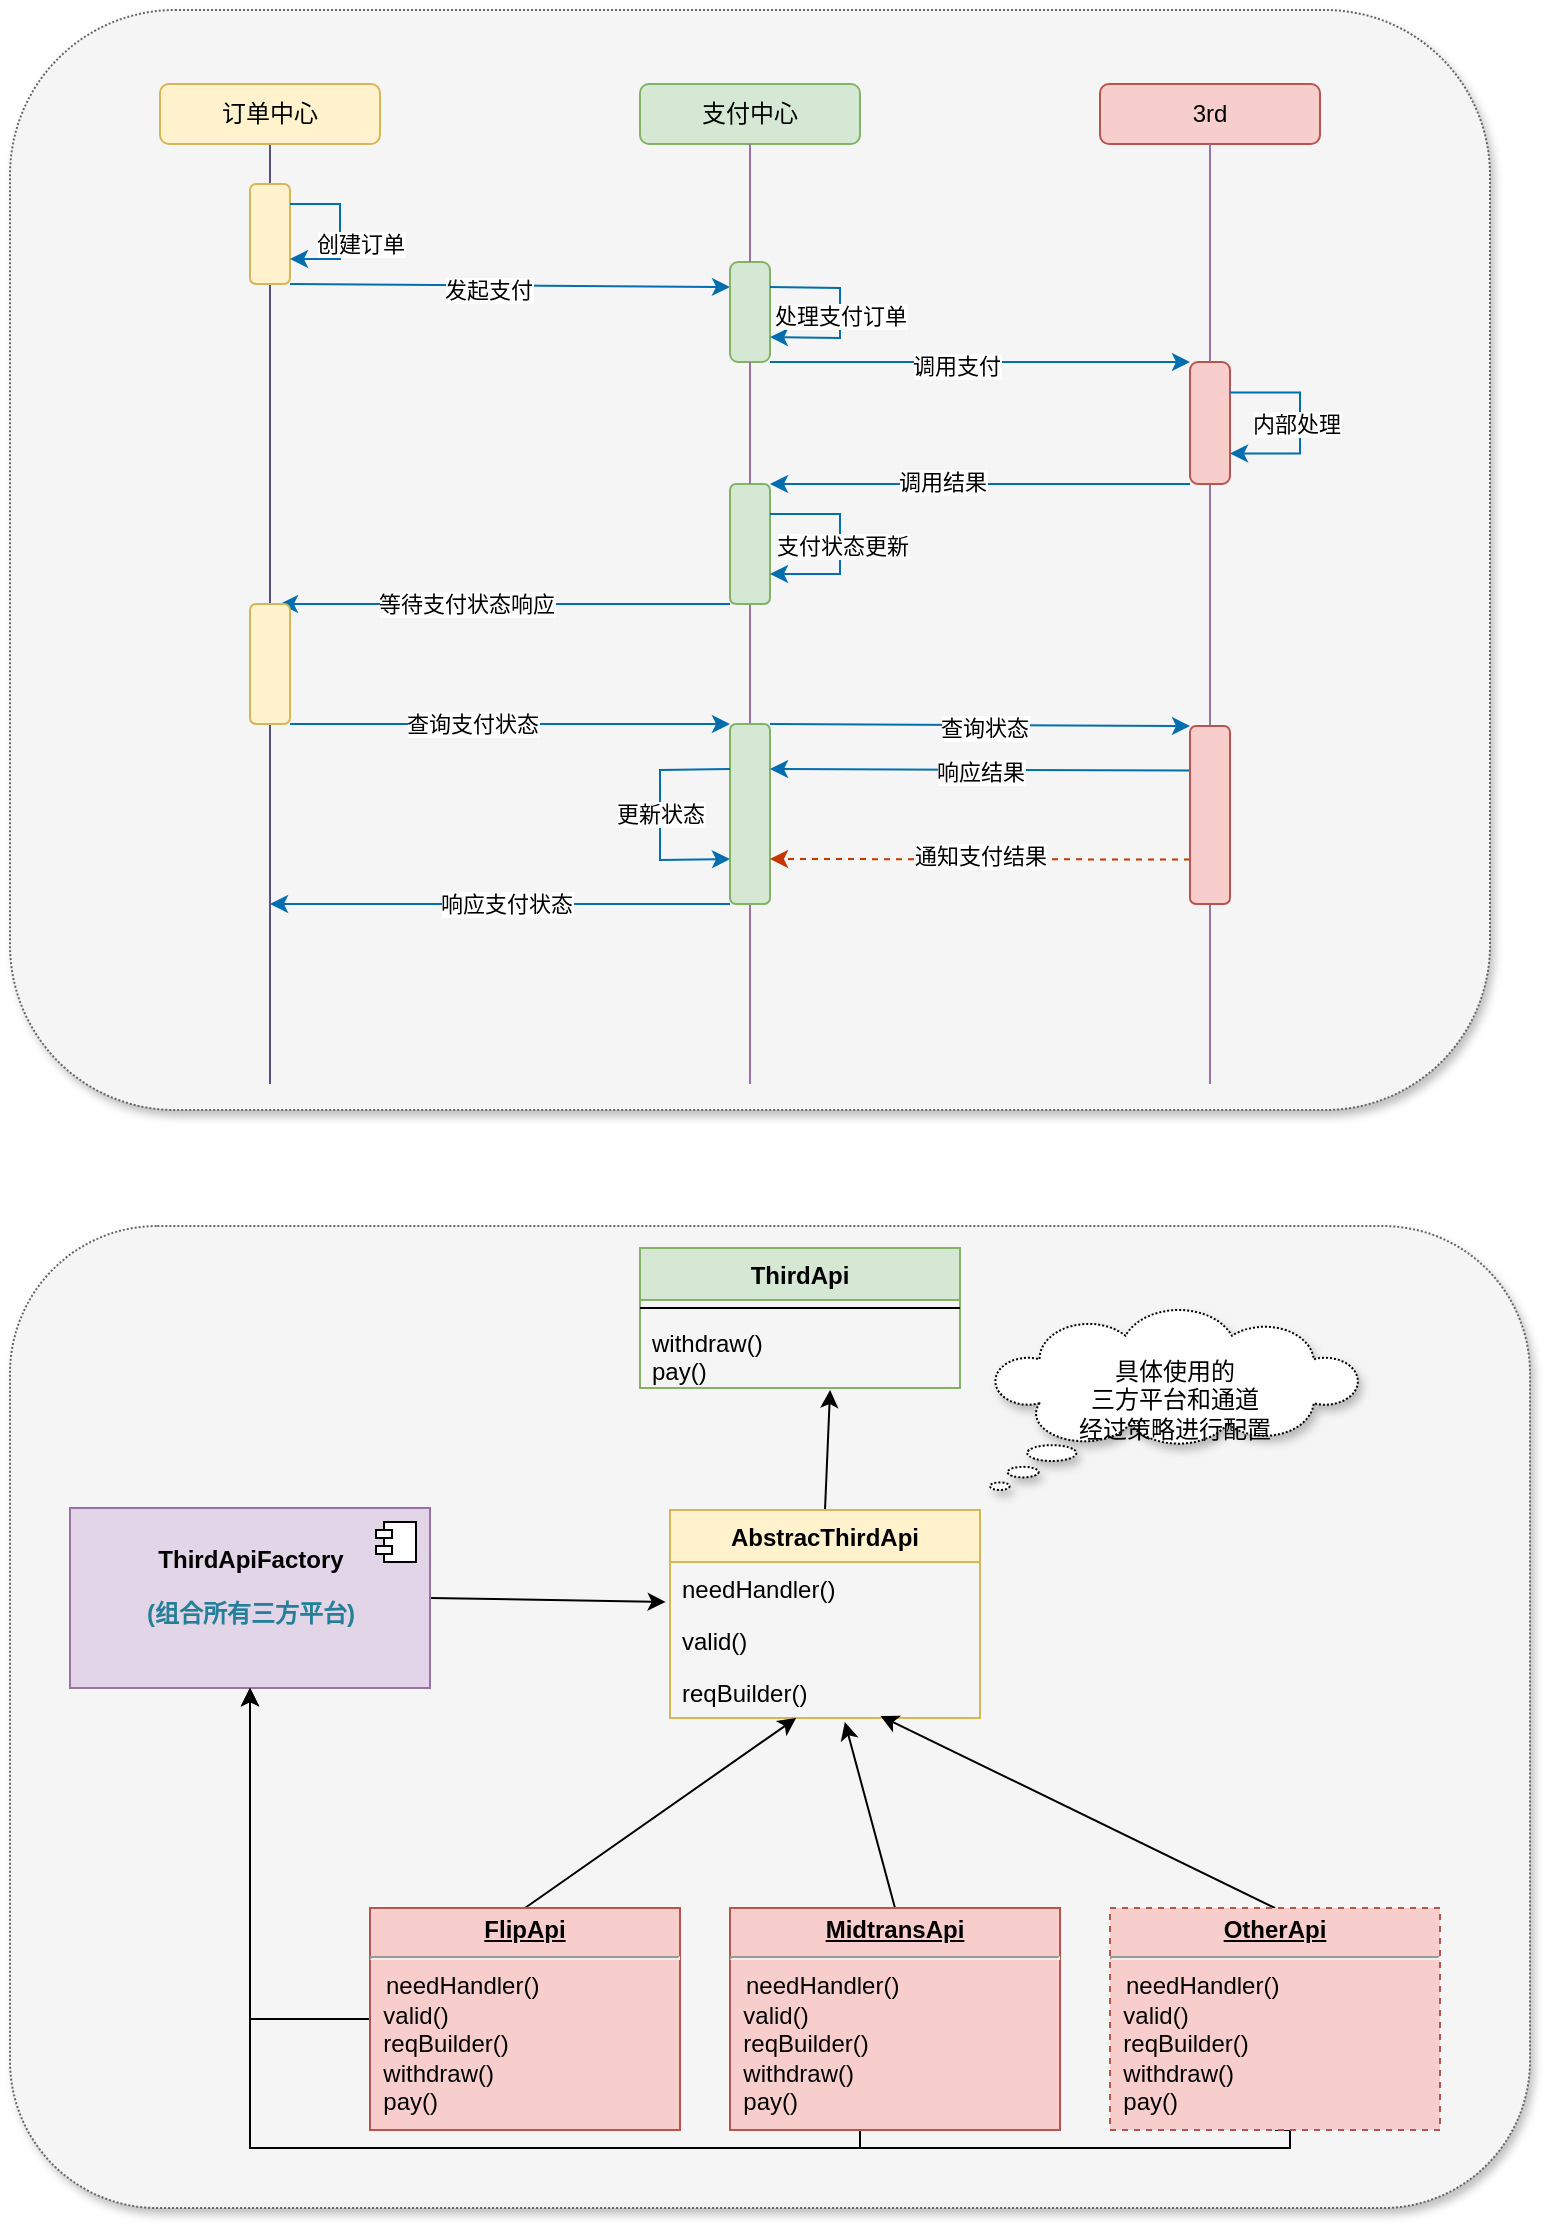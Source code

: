 <mxfile version="16.4.2" type="github">
  <diagram id="hDgSXtl1pIS-HQbCwnqq" name="Page-1">
    <mxGraphModel dx="946" dy="604" grid="1" gridSize="10" guides="1" tooltips="1" connect="1" arrows="1" fold="1" page="1" pageScale="1" pageWidth="1200" pageHeight="1600" background="#ffffff" math="0" shadow="0">
      <root>
        <mxCell id="0" />
        <mxCell id="1" parent="0" />
        <mxCell id="86GMISHKl90TJAuDP3zU-80" value="" style="rounded=1;whiteSpace=wrap;html=1;shadow=1;dashed=1;dashPattern=1 1;fillColor=#f5f5f5;strokeColor=#666666;fontColor=#333333;" vertex="1" parent="1">
          <mxGeometry x="230" y="70" width="740" height="550" as="geometry" />
        </mxCell>
        <mxCell id="86GMISHKl90TJAuDP3zU-79" value="" style="rounded=1;whiteSpace=wrap;html=1;shadow=1;fillColor=#f5f5f5;strokeColor=#666666;fontColor=#333333;dashed=1;dashPattern=1 1;" vertex="1" parent="1">
          <mxGeometry x="230" y="678" width="760" height="491" as="geometry" />
        </mxCell>
        <mxCell id="KyNgDCiQDorarltKWVj6-1" value="" style="edgeStyle=orthogonalEdgeStyle;rounded=0;orthogonalLoop=1;jettySize=auto;html=1;exitX=0.5;exitY=1;exitDx=0;exitDy=0;endArrow=none;shadow=0;strokeColor=#56517e;fillColor=#d0cee2;" parent="1" source="KyNgDCiQDorarltKWVj6-3" target="KyNgDCiQDorarltKWVj6-31" edge="1">
          <mxGeometry relative="1" as="geometry">
            <mxPoint x="360" y="607" as="targetPoint" />
            <mxPoint x="360" y="137" as="sourcePoint" />
          </mxGeometry>
        </mxCell>
        <mxCell id="KyNgDCiQDorarltKWVj6-2" style="edgeStyle=orthogonalEdgeStyle;rounded=0;orthogonalLoop=1;jettySize=auto;html=1;exitX=0.5;exitY=1;exitDx=0;exitDy=0;startArrow=none;fillColor=#d0cee2;strokeColor=#56517e;endArrow=none;endFill=0;" parent="1" source="KyNgDCiQDorarltKWVj6-31" edge="1">
          <mxGeometry relative="1" as="geometry">
            <mxPoint x="360" y="607" as="targetPoint" />
          </mxGeometry>
        </mxCell>
        <mxCell id="KyNgDCiQDorarltKWVj6-3" value="订单中心" style="rounded=1;whiteSpace=wrap;html=1;fillColor=#fff2cc;strokeColor=#d6b656;" parent="1" vertex="1">
          <mxGeometry x="305" y="107" width="110" height="30" as="geometry" />
        </mxCell>
        <mxCell id="KyNgDCiQDorarltKWVj6-4" style="edgeStyle=orthogonalEdgeStyle;rounded=0;orthogonalLoop=1;jettySize=auto;html=1;exitX=0.5;exitY=1;exitDx=0;exitDy=0;startArrow=none;fillColor=#e1d5e7;strokeColor=#9673a6;startFill=0;endArrow=none;endFill=0;" parent="1" source="KyNgDCiQDorarltKWVj6-23" edge="1">
          <mxGeometry relative="1" as="geometry">
            <mxPoint x="600" y="607" as="targetPoint" />
          </mxGeometry>
        </mxCell>
        <mxCell id="KyNgDCiQDorarltKWVj6-5" value="支付中心" style="rounded=1;whiteSpace=wrap;html=1;fillColor=#d5e8d4;strokeColor=#82b366;" parent="1" vertex="1">
          <mxGeometry x="545" y="107" width="110" height="30" as="geometry" />
        </mxCell>
        <mxCell id="KyNgDCiQDorarltKWVj6-6" style="edgeStyle=orthogonalEdgeStyle;rounded=0;orthogonalLoop=1;jettySize=auto;html=1;exitX=0.5;exitY=1;exitDx=0;exitDy=0;startArrow=none;fillColor=#e1d5e7;strokeColor=#9673a6;startFill=0;endArrow=none;endFill=0;" parent="1" source="KyNgDCiQDorarltKWVj6-19" edge="1">
          <mxGeometry relative="1" as="geometry">
            <mxPoint x="830" y="607" as="targetPoint" />
            <Array as="points">
              <mxPoint x="830" y="607" />
            </Array>
          </mxGeometry>
        </mxCell>
        <mxCell id="KyNgDCiQDorarltKWVj6-7" value="3rd" style="rounded=1;whiteSpace=wrap;html=1;glass=0;fillColor=#f8cecc;strokeColor=#b85450;" parent="1" vertex="1">
          <mxGeometry x="775" y="107" width="110" height="30" as="geometry" />
        </mxCell>
        <mxCell id="KyNgDCiQDorarltKWVj6-8" value="" style="rounded=1;whiteSpace=wrap;html=1;shadow=0;fillColor=#fff2cc;strokeColor=#d6b656;" parent="1" vertex="1">
          <mxGeometry x="350" y="157" width="20" height="50" as="geometry" />
        </mxCell>
        <mxCell id="KyNgDCiQDorarltKWVj6-9" value="" style="endArrow=classic;html=1;rounded=0;exitX=1;exitY=1;exitDx=0;exitDy=0;entryX=0;entryY=0.25;entryDx=0;entryDy=0;fillColor=#1ba1e2;strokeColor=#006EAF;" parent="1" source="KyNgDCiQDorarltKWVj6-8" target="KyNgDCiQDorarltKWVj6-11" edge="1">
          <mxGeometry width="50" height="50" relative="1" as="geometry">
            <mxPoint x="615" y="357" as="sourcePoint" />
            <mxPoint x="585" y="207" as="targetPoint" />
          </mxGeometry>
        </mxCell>
        <mxCell id="KyNgDCiQDorarltKWVj6-10" value="发起支付" style="edgeLabel;html=1;align=center;verticalAlign=middle;resizable=0;points=[];" parent="KyNgDCiQDorarltKWVj6-9" vertex="1" connectable="0">
          <mxGeometry x="-0.1" y="-2" relative="1" as="geometry">
            <mxPoint as="offset" />
          </mxGeometry>
        </mxCell>
        <mxCell id="KyNgDCiQDorarltKWVj6-11" value="" style="rounded=1;whiteSpace=wrap;html=1;arcSize=20;fillColor=#d5e8d4;strokeColor=#82b366;" parent="1" vertex="1">
          <mxGeometry x="590" y="196" width="20" height="50" as="geometry" />
        </mxCell>
        <mxCell id="KyNgDCiQDorarltKWVj6-12" value="" style="edgeStyle=orthogonalEdgeStyle;rounded=0;orthogonalLoop=1;jettySize=auto;html=1;exitX=0.5;exitY=1;exitDx=0;exitDy=0;endArrow=none;fillColor=#e1d5e7;strokeColor=#9673a6;" parent="1" source="KyNgDCiQDorarltKWVj6-5" target="KyNgDCiQDorarltKWVj6-11" edge="1">
          <mxGeometry relative="1" as="geometry">
            <mxPoint x="600" y="607" as="targetPoint" />
            <mxPoint x="600" y="137" as="sourcePoint" />
          </mxGeometry>
        </mxCell>
        <mxCell id="KyNgDCiQDorarltKWVj6-13" value="" style="endArrow=classic;html=1;rounded=0;exitX=1;exitY=0.25;exitDx=0;exitDy=0;entryX=1;entryY=0.75;entryDx=0;entryDy=0;fillColor=#1ba1e2;strokeColor=#006EAF;" parent="1" source="KyNgDCiQDorarltKWVj6-11" target="KyNgDCiQDorarltKWVj6-11" edge="1">
          <mxGeometry width="50" height="50" relative="1" as="geometry">
            <mxPoint x="605" y="377" as="sourcePoint" />
            <mxPoint x="645" y="237" as="targetPoint" />
            <Array as="points">
              <mxPoint x="645" y="209" />
              <mxPoint x="645" y="234" />
            </Array>
          </mxGeometry>
        </mxCell>
        <mxCell id="KyNgDCiQDorarltKWVj6-14" value="处理支付订单" style="edgeLabel;html=1;align=center;verticalAlign=middle;resizable=0;points=[];" parent="KyNgDCiQDorarltKWVj6-13" vertex="1" connectable="0">
          <mxGeometry x="0.032" relative="1" as="geometry">
            <mxPoint as="offset" />
          </mxGeometry>
        </mxCell>
        <mxCell id="KyNgDCiQDorarltKWVj6-15" value="" style="endArrow=classic;html=1;rounded=0;exitX=1;exitY=1;exitDx=0;exitDy=0;entryX=0;entryY=0;entryDx=0;entryDy=0;fillColor=#1ba1e2;strokeColor=#006EAF;" parent="1" source="KyNgDCiQDorarltKWVj6-11" target="KyNgDCiQDorarltKWVj6-19" edge="1">
          <mxGeometry width="50" height="50" relative="1" as="geometry">
            <mxPoint x="605" y="347" as="sourcePoint" />
            <mxPoint x="655" y="297" as="targetPoint" />
          </mxGeometry>
        </mxCell>
        <mxCell id="KyNgDCiQDorarltKWVj6-16" value="调用支付" style="edgeLabel;html=1;align=center;verticalAlign=middle;resizable=0;points=[];" parent="KyNgDCiQDorarltKWVj6-15" vertex="1" connectable="0">
          <mxGeometry x="-0.114" y="-2" relative="1" as="geometry">
            <mxPoint as="offset" />
          </mxGeometry>
        </mxCell>
        <mxCell id="KyNgDCiQDorarltKWVj6-17" style="rounded=0;orthogonalLoop=1;jettySize=auto;html=1;exitX=0;exitY=1;exitDx=0;exitDy=0;entryX=1;entryY=0;entryDx=0;entryDy=0;fillColor=#1ba1e2;strokeColor=#006EAF;" parent="1" source="KyNgDCiQDorarltKWVj6-19" target="KyNgDCiQDorarltKWVj6-23" edge="1">
          <mxGeometry relative="1" as="geometry" />
        </mxCell>
        <mxCell id="KyNgDCiQDorarltKWVj6-18" value="调用结果" style="edgeLabel;html=1;align=center;verticalAlign=middle;resizable=0;points=[];" parent="KyNgDCiQDorarltKWVj6-17" vertex="1" connectable="0">
          <mxGeometry x="0.181" y="-1" relative="1" as="geometry">
            <mxPoint as="offset" />
          </mxGeometry>
        </mxCell>
        <mxCell id="KyNgDCiQDorarltKWVj6-19" value="" style="rounded=1;whiteSpace=wrap;html=1;arcSize=20;fillColor=#f8cecc;strokeColor=#b85450;" parent="1" vertex="1">
          <mxGeometry x="820" y="246" width="20" height="61" as="geometry" />
        </mxCell>
        <mxCell id="KyNgDCiQDorarltKWVj6-20" value="" style="edgeStyle=orthogonalEdgeStyle;rounded=0;orthogonalLoop=1;jettySize=auto;html=1;exitX=0.5;exitY=1;exitDx=0;exitDy=0;endArrow=none;fillColor=#e1d5e7;strokeColor=#9673a6;" parent="1" source="KyNgDCiQDorarltKWVj6-7" target="KyNgDCiQDorarltKWVj6-19" edge="1">
          <mxGeometry relative="1" as="geometry">
            <mxPoint x="830" y="607" as="targetPoint" />
            <mxPoint x="830" y="137" as="sourcePoint" />
          </mxGeometry>
        </mxCell>
        <mxCell id="KyNgDCiQDorarltKWVj6-21" style="edgeStyle=elbowEdgeStyle;rounded=0;orthogonalLoop=1;jettySize=auto;html=1;exitX=0;exitY=1;exitDx=0;exitDy=0;entryX=0.75;entryY=0;entryDx=0;entryDy=0;fillColor=#1ba1e2;strokeColor=#006EAF;" parent="1" source="KyNgDCiQDorarltKWVj6-23" target="KyNgDCiQDorarltKWVj6-31" edge="1">
          <mxGeometry relative="1" as="geometry">
            <mxPoint x="375" y="367" as="targetPoint" />
            <Array as="points">
              <mxPoint x="505" y="367" />
            </Array>
          </mxGeometry>
        </mxCell>
        <mxCell id="KyNgDCiQDorarltKWVj6-22" value="等待支付状态响应" style="edgeLabel;html=1;align=center;verticalAlign=middle;resizable=0;points=[];" parent="KyNgDCiQDorarltKWVj6-21" vertex="1" connectable="0">
          <mxGeometry x="0.173" relative="1" as="geometry">
            <mxPoint as="offset" />
          </mxGeometry>
        </mxCell>
        <mxCell id="KyNgDCiQDorarltKWVj6-23" value="" style="rounded=1;whiteSpace=wrap;html=1;fillColor=#d5e8d4;strokeColor=#82b366;" parent="1" vertex="1">
          <mxGeometry x="590" y="307" width="20" height="60" as="geometry" />
        </mxCell>
        <mxCell id="KyNgDCiQDorarltKWVj6-24" value="" style="edgeStyle=orthogonalEdgeStyle;rounded=0;orthogonalLoop=1;jettySize=auto;html=1;exitX=0.5;exitY=1;exitDx=0;exitDy=0;startArrow=none;endArrow=none;fillColor=#e1d5e7;strokeColor=#9673a6;" parent="1" source="KyNgDCiQDorarltKWVj6-11" target="KyNgDCiQDorarltKWVj6-23" edge="1">
          <mxGeometry relative="1" as="geometry">
            <mxPoint x="600" y="607" as="targetPoint" />
            <mxPoint x="600" y="246" as="sourcePoint" />
          </mxGeometry>
        </mxCell>
        <mxCell id="KyNgDCiQDorarltKWVj6-25" style="edgeStyle=orthogonalEdgeStyle;rounded=0;orthogonalLoop=1;jettySize=auto;html=1;exitX=1;exitY=0.25;exitDx=0;exitDy=0;entryX=1;entryY=0.75;entryDx=0;entryDy=0;fillColor=#1ba1e2;strokeColor=#006EAF;" parent="1" source="KyNgDCiQDorarltKWVj6-23" target="KyNgDCiQDorarltKWVj6-23" edge="1">
          <mxGeometry relative="1" as="geometry">
            <Array as="points">
              <mxPoint x="645" y="322" />
              <mxPoint x="645" y="352" />
            </Array>
          </mxGeometry>
        </mxCell>
        <mxCell id="KyNgDCiQDorarltKWVj6-26" value="支付状态更新" style="edgeLabel;html=1;align=center;verticalAlign=middle;resizable=0;points=[];" parent="KyNgDCiQDorarltKWVj6-25" vertex="1" connectable="0">
          <mxGeometry x="0.025" y="1" relative="1" as="geometry">
            <mxPoint as="offset" />
          </mxGeometry>
        </mxCell>
        <mxCell id="KyNgDCiQDorarltKWVj6-27" style="edgeStyle=elbowEdgeStyle;rounded=0;orthogonalLoop=1;jettySize=auto;html=1;exitX=1;exitY=0.25;exitDx=0;exitDy=0;entryX=1;entryY=0.75;entryDx=0;entryDy=0;elbow=vertical;fillColor=#1ba1e2;strokeColor=#006EAF;" parent="1" source="KyNgDCiQDorarltKWVj6-19" target="KyNgDCiQDorarltKWVj6-19" edge="1">
          <mxGeometry relative="1" as="geometry">
            <Array as="points">
              <mxPoint x="875" y="277" />
            </Array>
          </mxGeometry>
        </mxCell>
        <mxCell id="KyNgDCiQDorarltKWVj6-28" value="内部处理" style="edgeLabel;html=1;align=center;verticalAlign=middle;resizable=0;points=[];" parent="KyNgDCiQDorarltKWVj6-27" vertex="1" connectable="0">
          <mxGeometry x="0.363" y="-3" relative="1" as="geometry">
            <mxPoint x="1" y="-12" as="offset" />
          </mxGeometry>
        </mxCell>
        <mxCell id="KyNgDCiQDorarltKWVj6-29" style="rounded=0;orthogonalLoop=1;jettySize=auto;html=1;exitX=1;exitY=1;exitDx=0;exitDy=0;entryX=0;entryY=0;entryDx=0;entryDy=0;fillColor=#1ba1e2;strokeColor=#006EAF;" parent="1" source="KyNgDCiQDorarltKWVj6-31" target="KyNgDCiQDorarltKWVj6-37" edge="1">
          <mxGeometry relative="1" as="geometry" />
        </mxCell>
        <mxCell id="KyNgDCiQDorarltKWVj6-30" value="查询支付状态" style="edgeLabel;html=1;align=center;verticalAlign=middle;resizable=0;points=[];" parent="KyNgDCiQDorarltKWVj6-29" vertex="1" connectable="0">
          <mxGeometry x="-0.173" relative="1" as="geometry">
            <mxPoint as="offset" />
          </mxGeometry>
        </mxCell>
        <mxCell id="KyNgDCiQDorarltKWVj6-31" value="" style="rounded=1;whiteSpace=wrap;html=1;fillColor=#fff2cc;strokeColor=#d6b656;" parent="1" vertex="1">
          <mxGeometry x="350" y="367" width="20" height="60" as="geometry" />
        </mxCell>
        <mxCell id="KyNgDCiQDorarltKWVj6-32" value="创建订单" style="edgeStyle=orthogonalEdgeStyle;rounded=0;orthogonalLoop=1;jettySize=auto;html=1;entryX=1;entryY=0.75;entryDx=0;entryDy=0;fillColor=#1ba1e2;strokeColor=#006EAF;" parent="1" target="KyNgDCiQDorarltKWVj6-8" edge="1">
          <mxGeometry x="0.143" y="10" relative="1" as="geometry">
            <mxPoint x="370" y="167" as="sourcePoint" />
            <Array as="points">
              <mxPoint x="370" y="167" />
              <mxPoint x="395" y="167" />
              <mxPoint x="395" y="195" />
            </Array>
            <mxPoint as="offset" />
          </mxGeometry>
        </mxCell>
        <mxCell id="KyNgDCiQDorarltKWVj6-33" style="edgeStyle=none;rounded=0;orthogonalLoop=1;jettySize=auto;html=1;exitX=1;exitY=0;exitDx=0;exitDy=0;entryX=0;entryY=0;entryDx=0;entryDy=0;fillColor=#1ba1e2;strokeColor=#006EAF;" parent="1" source="KyNgDCiQDorarltKWVj6-37" target="KyNgDCiQDorarltKWVj6-42" edge="1">
          <mxGeometry relative="1" as="geometry" />
        </mxCell>
        <mxCell id="KyNgDCiQDorarltKWVj6-34" value="查询状态" style="edgeLabel;html=1;align=center;verticalAlign=middle;resizable=0;points=[];" parent="KyNgDCiQDorarltKWVj6-33" vertex="1" connectable="0">
          <mxGeometry x="0.019" y="-1" relative="1" as="geometry">
            <mxPoint as="offset" />
          </mxGeometry>
        </mxCell>
        <mxCell id="KyNgDCiQDorarltKWVj6-35" style="rounded=0;orthogonalLoop=1;jettySize=auto;html=1;exitX=0;exitY=1;exitDx=0;exitDy=0;fillColor=#1ba1e2;strokeColor=#006EAF;" parent="1" source="KyNgDCiQDorarltKWVj6-37" edge="1">
          <mxGeometry relative="1" as="geometry">
            <mxPoint x="360" y="517" as="targetPoint" />
            <mxPoint x="585" y="517" as="sourcePoint" />
          </mxGeometry>
        </mxCell>
        <mxCell id="KyNgDCiQDorarltKWVj6-36" value="响应支付状态" style="edgeLabel;html=1;align=center;verticalAlign=middle;resizable=0;points=[];" parent="KyNgDCiQDorarltKWVj6-35" vertex="1" connectable="0">
          <mxGeometry x="-0.021" y="-3" relative="1" as="geometry">
            <mxPoint y="3" as="offset" />
          </mxGeometry>
        </mxCell>
        <mxCell id="KyNgDCiQDorarltKWVj6-37" value="" style="rounded=1;whiteSpace=wrap;html=1;fillColor=#d5e8d4;strokeColor=#82b366;" parent="1" vertex="1">
          <mxGeometry x="590" y="427" width="20" height="90" as="geometry" />
        </mxCell>
        <mxCell id="KyNgDCiQDorarltKWVj6-38" style="rounded=0;orthogonalLoop=1;jettySize=auto;html=1;exitX=0;exitY=0.25;exitDx=0;exitDy=0;entryX=1;entryY=0.25;entryDx=0;entryDy=0;fillColor=#1ba1e2;strokeColor=#006EAF;" parent="1" source="KyNgDCiQDorarltKWVj6-42" target="KyNgDCiQDorarltKWVj6-37" edge="1">
          <mxGeometry relative="1" as="geometry">
            <mxPoint x="820" y="449" as="sourcePoint" />
            <mxPoint x="615" y="454" as="targetPoint" />
          </mxGeometry>
        </mxCell>
        <mxCell id="KyNgDCiQDorarltKWVj6-39" value="响应结果" style="edgeLabel;html=1;align=center;verticalAlign=middle;resizable=0;points=[];" parent="KyNgDCiQDorarltKWVj6-38" vertex="1" connectable="0">
          <mxGeometry x="-0.181" y="1" relative="1" as="geometry">
            <mxPoint x="-19" as="offset" />
          </mxGeometry>
        </mxCell>
        <mxCell id="KyNgDCiQDorarltKWVj6-40" style="edgeStyle=none;rounded=0;orthogonalLoop=1;jettySize=auto;html=1;dashed=1;exitX=0;exitY=0.75;exitDx=0;exitDy=0;fillColor=#fa6800;strokeColor=#C73500;entryX=1;entryY=0.75;entryDx=0;entryDy=0;" parent="1" source="KyNgDCiQDorarltKWVj6-42" target="KyNgDCiQDorarltKWVj6-37" edge="1">
          <mxGeometry relative="1" as="geometry">
            <mxPoint x="610" y="497" as="targetPoint" />
            <mxPoint x="810" y="497" as="sourcePoint" />
          </mxGeometry>
        </mxCell>
        <mxCell id="KyNgDCiQDorarltKWVj6-41" value="通知支付结果" style="edgeLabel;html=1;align=center;verticalAlign=middle;resizable=0;points=[];" parent="KyNgDCiQDorarltKWVj6-40" vertex="1" connectable="0">
          <mxGeometry x="0.114" y="-2" relative="1" as="geometry">
            <mxPoint x="12" as="offset" />
          </mxGeometry>
        </mxCell>
        <mxCell id="KyNgDCiQDorarltKWVj6-42" value="" style="rounded=1;whiteSpace=wrap;html=1;fillColor=#f8cecc;strokeColor=#b85450;" parent="1" vertex="1">
          <mxGeometry x="820" y="428" width="20" height="89" as="geometry" />
        </mxCell>
        <mxCell id="KyNgDCiQDorarltKWVj6-43" value="更新状态" style="edgeStyle=none;rounded=0;orthogonalLoop=1;jettySize=auto;html=1;exitX=0;exitY=0.25;exitDx=0;exitDy=0;entryX=0;entryY=0.75;entryDx=0;entryDy=0;fillColor=#1ba1e2;strokeColor=#006EAF;" parent="1" source="KyNgDCiQDorarltKWVj6-37" target="KyNgDCiQDorarltKWVj6-37" edge="1">
          <mxGeometry relative="1" as="geometry">
            <Array as="points">
              <mxPoint x="555" y="450" />
              <mxPoint x="555" y="495" />
            </Array>
          </mxGeometry>
        </mxCell>
        <mxCell id="86GMISHKl90TJAuDP3zU-86" style="rounded=0;orthogonalLoop=1;jettySize=auto;html=1;exitX=0.5;exitY=0;exitDx=0;exitDy=0;entryX=0.594;entryY=1.028;entryDx=0;entryDy=0;entryPerimeter=0;fontSize=10;startArrow=none;startFill=0;" edge="1" parent="1" source="86GMISHKl90TJAuDP3zU-55" target="86GMISHKl90TJAuDP3zU-62">
          <mxGeometry relative="1" as="geometry" />
        </mxCell>
        <mxCell id="86GMISHKl90TJAuDP3zU-55" value="AbstracThirdApi" style="swimlane;fontStyle=1;childLayout=stackLayout;horizontal=1;startSize=26;fillColor=#fff2cc;horizontalStack=0;resizeParent=1;resizeParentMax=0;resizeLast=0;collapsible=1;marginBottom=0;strokeColor=#d6b656;" vertex="1" parent="1">
          <mxGeometry x="560" y="820" width="155" height="104" as="geometry">
            <mxRectangle x="355" y="819" width="130" height="26" as="alternateBounds" />
          </mxGeometry>
        </mxCell>
        <mxCell id="86GMISHKl90TJAuDP3zU-56" value="needHandler()&#xa;" style="text;strokeColor=none;fillColor=none;align=left;verticalAlign=top;spacingLeft=4;spacingRight=4;overflow=hidden;rotatable=0;points=[[0,0.5],[1,0.5]];portConstraint=eastwest;" vertex="1" parent="86GMISHKl90TJAuDP3zU-55">
          <mxGeometry y="26" width="155" height="26" as="geometry" />
        </mxCell>
        <mxCell id="86GMISHKl90TJAuDP3zU-57" value="valid()" style="text;strokeColor=none;fillColor=none;align=left;verticalAlign=top;spacingLeft=4;spacingRight=4;overflow=hidden;rotatable=0;points=[[0,0.5],[1,0.5]];portConstraint=eastwest;" vertex="1" parent="86GMISHKl90TJAuDP3zU-55">
          <mxGeometry y="52" width="155" height="26" as="geometry" />
        </mxCell>
        <mxCell id="86GMISHKl90TJAuDP3zU-58" value="reqBuilder()" style="text;strokeColor=none;fillColor=none;align=left;verticalAlign=top;spacingLeft=4;spacingRight=4;overflow=hidden;rotatable=0;points=[[0,0.5],[1,0.5]];portConstraint=eastwest;" vertex="1" parent="86GMISHKl90TJAuDP3zU-55">
          <mxGeometry y="78" width="155" height="26" as="geometry" />
        </mxCell>
        <mxCell id="86GMISHKl90TJAuDP3zU-59" value="ThirdApi" style="swimlane;fontStyle=1;align=center;verticalAlign=top;childLayout=stackLayout;horizontal=1;startSize=26;horizontalStack=0;resizeParent=1;resizeParentMax=0;resizeLast=0;collapsible=1;marginBottom=0;fillColor=#d5e8d4;strokeColor=#82b366;" vertex="1" parent="1">
          <mxGeometry x="545" y="689" width="160" height="70" as="geometry">
            <mxRectangle x="365" y="689" width="90" height="26" as="alternateBounds" />
          </mxGeometry>
        </mxCell>
        <mxCell id="86GMISHKl90TJAuDP3zU-61" value="" style="line;strokeWidth=1;fillColor=none;align=left;verticalAlign=middle;spacingTop=-1;spacingLeft=3;spacingRight=3;rotatable=0;labelPosition=right;points=[];portConstraint=eastwest;" vertex="1" parent="86GMISHKl90TJAuDP3zU-59">
          <mxGeometry y="26" width="160" height="8" as="geometry" />
        </mxCell>
        <mxCell id="86GMISHKl90TJAuDP3zU-62" value="withdraw()&#xa;pay()" style="text;strokeColor=none;fillColor=none;align=left;verticalAlign=top;spacingLeft=4;spacingRight=4;overflow=hidden;rotatable=0;points=[[0,0.5],[1,0.5]];portConstraint=eastwest;" vertex="1" parent="86GMISHKl90TJAuDP3zU-59">
          <mxGeometry y="34" width="160" height="36" as="geometry" />
        </mxCell>
        <mxCell id="86GMISHKl90TJAuDP3zU-67" style="edgeStyle=none;rounded=0;orthogonalLoop=1;jettySize=auto;html=1;exitX=1;exitY=0.5;exitDx=0;exitDy=0;entryX=-0.014;entryY=0.769;entryDx=0;entryDy=0;entryPerimeter=0;startArrow=none;startFill=0;" edge="1" parent="1" source="86GMISHKl90TJAuDP3zU-65" target="86GMISHKl90TJAuDP3zU-56">
          <mxGeometry relative="1" as="geometry" />
        </mxCell>
        <mxCell id="86GMISHKl90TJAuDP3zU-65" value="&lt;b&gt;ThirdApiFactory&lt;br&gt;&lt;/b&gt;&lt;blockquote&gt;&lt;span style=&quot;color: rgb(38 , 127 , 153)&quot;&gt;&lt;b&gt;(组合所有三方平台)&lt;/b&gt;&lt;/span&gt;&lt;/blockquote&gt;" style="html=1;dropTarget=0;fillColor=#e1d5e7;strokeColor=#9673a6;" vertex="1" parent="1">
          <mxGeometry x="260" y="819" width="180" height="90" as="geometry" />
        </mxCell>
        <mxCell id="86GMISHKl90TJAuDP3zU-66" value="" style="shape=module;jettyWidth=8;jettyHeight=4;" vertex="1" parent="86GMISHKl90TJAuDP3zU-65">
          <mxGeometry x="1" width="20" height="20" relative="1" as="geometry">
            <mxPoint x="-27" y="7" as="offset" />
          </mxGeometry>
        </mxCell>
        <mxCell id="86GMISHKl90TJAuDP3zU-71" style="edgeStyle=none;rounded=0;orthogonalLoop=1;jettySize=auto;html=1;exitX=0.5;exitY=0;exitDx=0;exitDy=0;entryX=0.407;entryY=1;entryDx=0;entryDy=0;entryPerimeter=0;startArrow=none;startFill=0;" edge="1" parent="1" source="86GMISHKl90TJAuDP3zU-69" target="86GMISHKl90TJAuDP3zU-58">
          <mxGeometry relative="1" as="geometry" />
        </mxCell>
        <mxCell id="86GMISHKl90TJAuDP3zU-75" style="edgeStyle=orthogonalEdgeStyle;rounded=0;orthogonalLoop=1;jettySize=auto;html=1;exitX=0;exitY=0.5;exitDx=0;exitDy=0;entryX=0.5;entryY=1;entryDx=0;entryDy=0;startArrow=none;startFill=0;" edge="1" parent="1" source="86GMISHKl90TJAuDP3zU-69" target="86GMISHKl90TJAuDP3zU-65">
          <mxGeometry relative="1" as="geometry" />
        </mxCell>
        <mxCell id="86GMISHKl90TJAuDP3zU-69" value="&lt;p style=&quot;margin: 4px 0px 0px ; text-align: center&quot;&gt;&lt;b&gt;&lt;u&gt;FlipApi&lt;/u&gt;&lt;/b&gt;&lt;br&gt;&lt;/p&gt;&lt;hr&gt;&lt;p style=&quot;margin: 0px ; margin-left: 8px&quot;&gt;needHandler()&lt;/p&gt;&lt;div&gt;&lt;span&gt;&amp;nbsp; &lt;/span&gt;valid()&lt;br&gt;&amp;nbsp; reqBuilder()&lt;br&gt;&lt;/div&gt;&lt;div&gt;&amp;nbsp; withdraw()&lt;br style=&quot;padding: 0px ; margin: 0px&quot;&gt;&amp;nbsp; pay()&lt;br&gt;&lt;/div&gt;" style="verticalAlign=top;align=left;overflow=fill;fontSize=12;fontFamily=Helvetica;html=1;fillColor=#f8cecc;strokeColor=#b85450;" vertex="1" parent="1">
          <mxGeometry x="410" y="1019" width="155" height="111" as="geometry" />
        </mxCell>
        <mxCell id="86GMISHKl90TJAuDP3zU-72" style="edgeStyle=none;rounded=0;orthogonalLoop=1;jettySize=auto;html=1;exitX=0.5;exitY=0;exitDx=0;exitDy=0;startArrow=none;startFill=0;entryX=0.564;entryY=1.077;entryDx=0;entryDy=0;entryPerimeter=0;" edge="1" parent="1" source="86GMISHKl90TJAuDP3zU-70" target="86GMISHKl90TJAuDP3zU-58">
          <mxGeometry relative="1" as="geometry">
            <mxPoint x="630" y="919" as="targetPoint" />
          </mxGeometry>
        </mxCell>
        <mxCell id="86GMISHKl90TJAuDP3zU-76" style="edgeStyle=orthogonalEdgeStyle;rounded=0;orthogonalLoop=1;jettySize=auto;html=1;exitX=0.5;exitY=1;exitDx=0;exitDy=0;entryX=0.5;entryY=1;entryDx=0;entryDy=0;startArrow=none;startFill=0;" edge="1" parent="1" source="86GMISHKl90TJAuDP3zU-70" target="86GMISHKl90TJAuDP3zU-65">
          <mxGeometry relative="1" as="geometry">
            <Array as="points">
              <mxPoint x="655" y="1139" />
              <mxPoint x="350" y="1139" />
            </Array>
          </mxGeometry>
        </mxCell>
        <mxCell id="86GMISHKl90TJAuDP3zU-70" value="&lt;p style=&quot;margin: 4px 0px 0px ; text-align: center&quot;&gt;&lt;b&gt;&lt;u&gt;MidtransApi&lt;/u&gt;&lt;/b&gt;&lt;/p&gt;&lt;hr&gt;&lt;p style=&quot;margin: 0px 0px 0px 8px&quot;&gt;needHandler()&lt;/p&gt;&lt;div&gt;&lt;span&gt;&amp;nbsp; &lt;/span&gt;valid()&lt;br&gt;&amp;nbsp; reqBuilder()&lt;/div&gt;&lt;div&gt;&amp;nbsp; withdraw()&lt;br style=&quot;padding: 0px ; margin: 0px&quot;&gt;&amp;nbsp; pay()&lt;br&gt;&lt;/div&gt;" style="verticalAlign=top;align=left;overflow=fill;fontSize=12;fontFamily=Helvetica;html=1;fillColor=#f8cecc;strokeColor=#b85450;" vertex="1" parent="1">
          <mxGeometry x="590" y="1019" width="165" height="111" as="geometry" />
        </mxCell>
        <mxCell id="86GMISHKl90TJAuDP3zU-74" style="edgeStyle=none;rounded=0;orthogonalLoop=1;jettySize=auto;html=1;exitX=0.5;exitY=0;exitDx=0;exitDy=0;entryX=0.679;entryY=0.962;entryDx=0;entryDy=0;entryPerimeter=0;startArrow=none;startFill=0;" edge="1" parent="1" source="86GMISHKl90TJAuDP3zU-73" target="86GMISHKl90TJAuDP3zU-58">
          <mxGeometry relative="1" as="geometry" />
        </mxCell>
        <mxCell id="86GMISHKl90TJAuDP3zU-78" style="edgeStyle=orthogonalEdgeStyle;rounded=0;orthogonalLoop=1;jettySize=auto;html=1;exitX=0.5;exitY=1;exitDx=0;exitDy=0;startArrow=none;startFill=0;" edge="1" parent="1" source="86GMISHKl90TJAuDP3zU-73">
          <mxGeometry relative="1" as="geometry">
            <mxPoint x="350" y="909" as="targetPoint" />
            <Array as="points">
              <mxPoint x="870" y="1139" />
              <mxPoint x="350" y="1139" />
            </Array>
          </mxGeometry>
        </mxCell>
        <mxCell id="86GMISHKl90TJAuDP3zU-73" value="&lt;p style=&quot;margin: 4px 0px 0px ; text-align: center&quot;&gt;&lt;b&gt;&lt;u&gt;OtherApi&lt;/u&gt;&lt;/b&gt;&lt;br&gt;&lt;/p&gt;&lt;hr&gt;&lt;p style=&quot;margin: 0px 0px 0px 8px&quot;&gt;needHandler()&lt;/p&gt;&lt;div&gt;&lt;span&gt;&amp;nbsp; &lt;/span&gt;valid()&lt;br&gt;&amp;nbsp; reqBuilder()&lt;/div&gt;&lt;div&gt;&amp;nbsp; withdraw()&lt;br style=&quot;padding: 0px ; margin: 0px&quot;&gt;&amp;nbsp; pay()&lt;br&gt;&lt;/div&gt;" style="verticalAlign=top;align=left;overflow=fill;fontSize=12;fontFamily=Helvetica;html=1;fillColor=#f8cecc;strokeColor=#b85450;dashed=1;" vertex="1" parent="1">
          <mxGeometry x="780" y="1019" width="165" height="111" as="geometry" />
        </mxCell>
        <mxCell id="86GMISHKl90TJAuDP3zU-83" value="具体使用的&lt;br&gt;三方平台和通道&lt;br&gt;经过策略进行配置" style="whiteSpace=wrap;html=1;shape=mxgraph.basic.cloud_callout;shadow=1;dashed=1;dashPattern=1 1;align=center;" vertex="1" parent="1">
          <mxGeometry x="720" y="720" width="185" height="90" as="geometry" />
        </mxCell>
      </root>
    </mxGraphModel>
  </diagram>
</mxfile>

